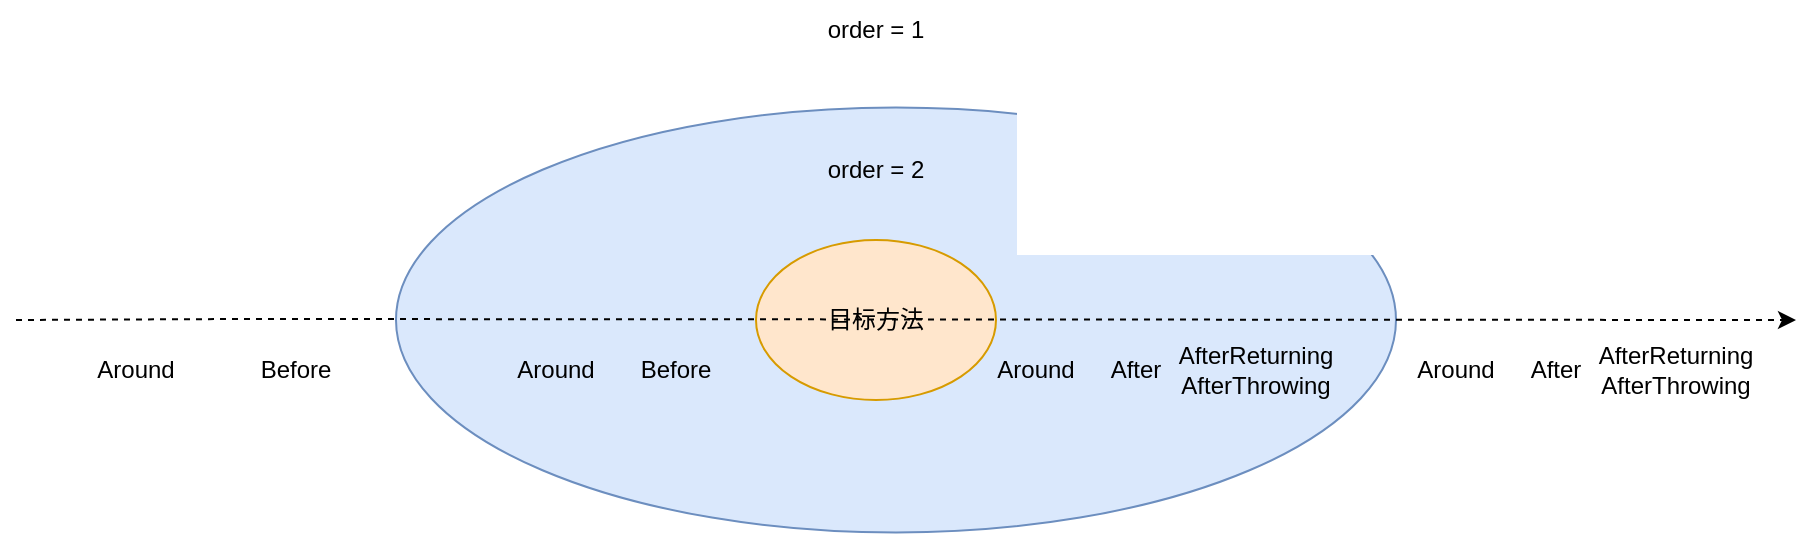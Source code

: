 <mxfile version="15.8.4" type="device"><diagram id="pb6ptu82VfqcvD_yf5-V" name="第 1 页"><mxGraphModel dx="1773" dy="625" grid="1" gridSize="10" guides="1" tooltips="1" connect="1" arrows="1" fold="1" page="1" pageScale="1" pageWidth="827" pageHeight="1169" math="0" shadow="0"><root><mxCell id="0"/><mxCell id="1" parent="0"/><mxCell id="pqXfpCu7pUeGt1IuS7L3-4" value="" style="ellipse;whiteSpace=wrap;html=1;fillColor=#dae8fc;strokeColor=#6c8ebf;" vertex="1" parent="1"><mxGeometry x="70" y="93.75" width="500" height="212.5" as="geometry"/></mxCell><mxCell id="pqXfpCu7pUeGt1IuS7L3-3" value="目标方法" style="ellipse;whiteSpace=wrap;html=1;fillColor=#ffe6cc;strokeColor=#d79b00;" vertex="1" parent="1"><mxGeometry x="250" y="160" width="120" height="80" as="geometry"/></mxCell><mxCell id="pqXfpCu7pUeGt1IuS7L3-5" value="" style="endArrow=classic;html=1;rounded=0;dashed=1;" edge="1" parent="1"><mxGeometry width="50" height="50" relative="1" as="geometry"><mxPoint x="-120" y="200" as="sourcePoint"/><mxPoint x="770" y="200" as="targetPoint"/><Array as="points"><mxPoint x="-10" y="199.5"/></Array></mxGeometry></mxCell><mxCell id="pqXfpCu7pUeGt1IuS7L3-6" value="Around" style="text;html=1;strokeColor=none;fillColor=none;align=center;verticalAlign=middle;whiteSpace=wrap;rounded=0;" vertex="1" parent="1"><mxGeometry x="120" y="210" width="60" height="30" as="geometry"/></mxCell><mxCell id="pqXfpCu7pUeGt1IuS7L3-7" value="Before" style="text;html=1;strokeColor=none;fillColor=none;align=center;verticalAlign=middle;whiteSpace=wrap;rounded=0;" vertex="1" parent="1"><mxGeometry x="180" y="210" width="60" height="30" as="geometry"/></mxCell><mxCell id="pqXfpCu7pUeGt1IuS7L3-8" value="Around" style="text;html=1;strokeColor=none;fillColor=none;align=center;verticalAlign=middle;whiteSpace=wrap;rounded=0;" vertex="1" parent="1"><mxGeometry x="360" y="210" width="60" height="30" as="geometry"/></mxCell><mxCell id="pqXfpCu7pUeGt1IuS7L3-9" value="After" style="text;html=1;strokeColor=none;fillColor=none;align=center;verticalAlign=middle;whiteSpace=wrap;rounded=0;" vertex="1" parent="1"><mxGeometry x="410" y="210" width="60" height="30" as="geometry"/></mxCell><mxCell id="pqXfpCu7pUeGt1IuS7L3-10" value="&lt;span&gt;AfterReturning&lt;br&gt;&lt;/span&gt;AfterThrowing&lt;span&gt;&lt;br&gt;&lt;/span&gt;" style="text;html=1;strokeColor=none;fillColor=none;align=center;verticalAlign=middle;whiteSpace=wrap;rounded=0;" vertex="1" parent="1"><mxGeometry x="470" y="210" width="60" height="30" as="geometry"/></mxCell><mxCell id="pqXfpCu7pUeGt1IuS7L3-11" value="order = 2" style="text;html=1;strokeColor=none;fillColor=none;align=center;verticalAlign=middle;whiteSpace=wrap;rounded=0;" vertex="1" parent="1"><mxGeometry x="280" y="110" width="60" height="30" as="geometry"/></mxCell><mxCell id="pqXfpCu7pUeGt1IuS7L3-12" value="order = 1" style="text;html=1;strokeColor=none;fillColor=none;align=center;verticalAlign=middle;whiteSpace=wrap;rounded=0;" vertex="1" parent="1"><mxGeometry x="280" y="40" width="60" height="30" as="geometry"/></mxCell><mxCell id="pqXfpCu7pUeGt1IuS7L3-13" value="Around" style="text;html=1;strokeColor=none;fillColor=none;align=center;verticalAlign=middle;whiteSpace=wrap;rounded=0;" vertex="1" parent="1"><mxGeometry x="-90" y="210" width="60" height="30" as="geometry"/></mxCell><mxCell id="pqXfpCu7pUeGt1IuS7L3-14" value="Before" style="text;html=1;strokeColor=none;fillColor=none;align=center;verticalAlign=middle;whiteSpace=wrap;rounded=0;" vertex="1" parent="1"><mxGeometry x="-10" y="210" width="60" height="30" as="geometry"/></mxCell><mxCell id="pqXfpCu7pUeGt1IuS7L3-15" value="Around" style="text;html=1;strokeColor=none;fillColor=none;align=center;verticalAlign=middle;whiteSpace=wrap;rounded=0;" vertex="1" parent="1"><mxGeometry x="570" y="210" width="60" height="30" as="geometry"/></mxCell><mxCell id="pqXfpCu7pUeGt1IuS7L3-16" value="After" style="text;html=1;strokeColor=none;fillColor=none;align=center;verticalAlign=middle;whiteSpace=wrap;rounded=0;" vertex="1" parent="1"><mxGeometry x="620" y="210" width="60" height="30" as="geometry"/></mxCell><mxCell id="pqXfpCu7pUeGt1IuS7L3-17" value="&lt;span&gt;AfterReturning&lt;br&gt;&lt;/span&gt;AfterThrowing&lt;span&gt;&lt;br&gt;&lt;/span&gt;" style="text;html=1;strokeColor=none;fillColor=none;align=center;verticalAlign=middle;whiteSpace=wrap;rounded=0;" vertex="1" parent="1"><mxGeometry x="680" y="210" width="60" height="30" as="geometry"/></mxCell></root></mxGraphModel></diagram></mxfile>
